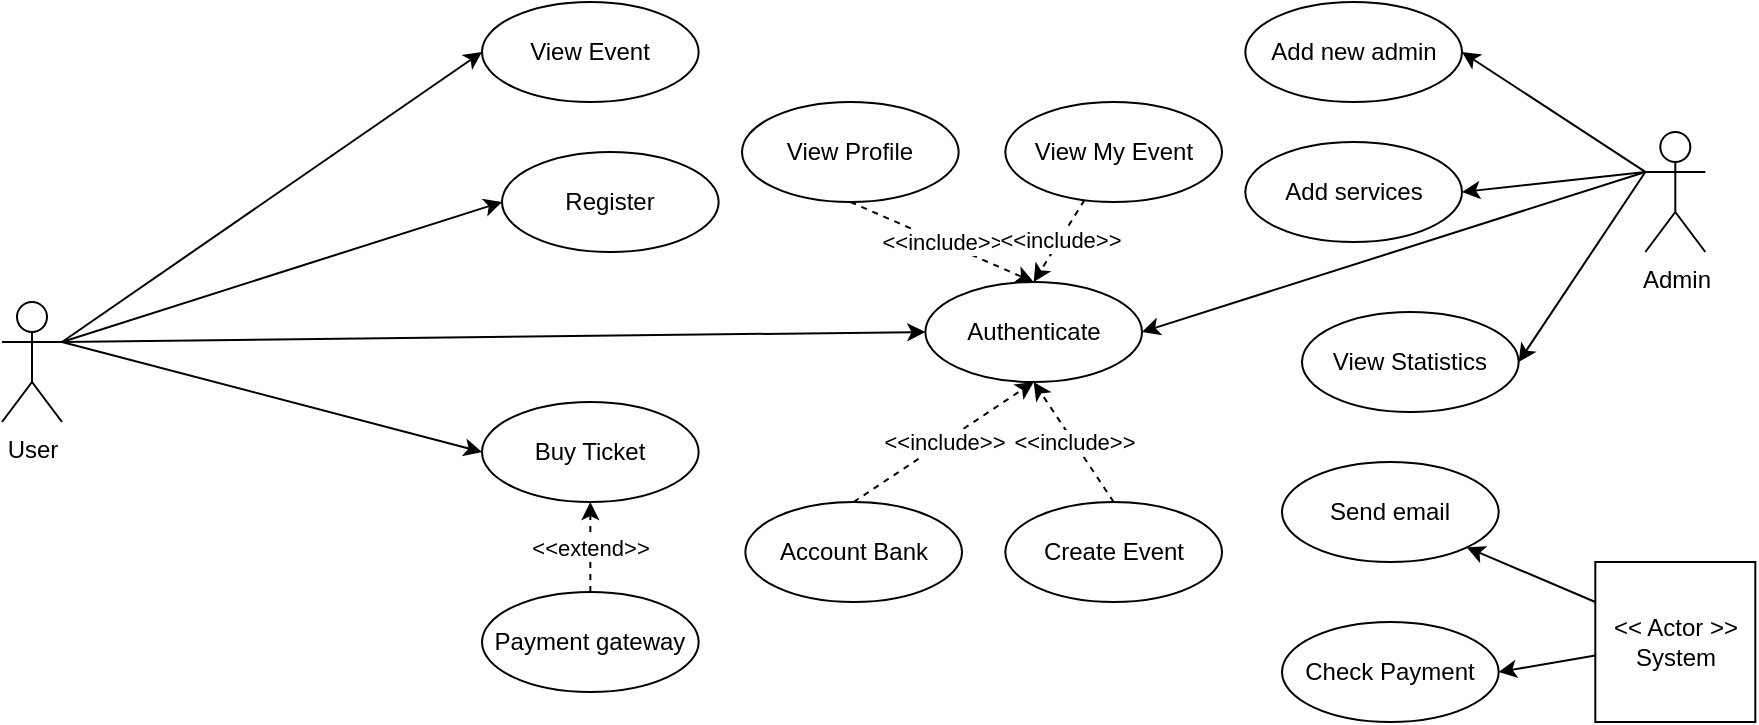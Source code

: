 <mxfile version="20.4.0" type="github">
  <diagram id="C9PHexbScycsoSmm_nkF" name="Page-1">
    <mxGraphModel dx="1038" dy="587" grid="1" gridSize="10" guides="1" tooltips="1" connect="1" arrows="1" fold="1" page="1" pageScale="1" pageWidth="850" pageHeight="1100" math="0" shadow="0">
      <root>
        <mxCell id="0" />
        <mxCell id="1" parent="0" />
        <mxCell id="6DrTKPntKGNxcgU90YKC-1" value="User" style="shape=umlActor;verticalLabelPosition=bottom;verticalAlign=top;html=1;outlineConnect=0;" parent="1" vertex="1">
          <mxGeometry x="70" y="240" width="30" height="60" as="geometry" />
        </mxCell>
        <mxCell id="6DrTKPntKGNxcgU90YKC-2" value="Admin" style="shape=umlActor;verticalLabelPosition=bottom;verticalAlign=top;html=1;outlineConnect=0;" parent="1" vertex="1">
          <mxGeometry x="891.66" y="155" width="30" height="60" as="geometry" />
        </mxCell>
        <mxCell id="2XuX14cPeexHmu0yOcSn-1" value="Authenticate" style="ellipse;whiteSpace=wrap;html=1;" vertex="1" parent="1">
          <mxGeometry x="531.68" y="230" width="108.33" height="50" as="geometry" />
        </mxCell>
        <mxCell id="2XuX14cPeexHmu0yOcSn-2" value="Register" style="ellipse;whiteSpace=wrap;html=1;" vertex="1" parent="1">
          <mxGeometry x="320" y="165" width="108.33" height="50" as="geometry" />
        </mxCell>
        <mxCell id="2XuX14cPeexHmu0yOcSn-3" value="View Event" style="ellipse;whiteSpace=wrap;html=1;" vertex="1" parent="1">
          <mxGeometry x="310" y="90" width="108.33" height="50" as="geometry" />
        </mxCell>
        <mxCell id="2XuX14cPeexHmu0yOcSn-4" value="Buy Ticket" style="ellipse;whiteSpace=wrap;html=1;" vertex="1" parent="1">
          <mxGeometry x="310" y="290" width="108.33" height="50" as="geometry" />
        </mxCell>
        <mxCell id="2XuX14cPeexHmu0yOcSn-5" value="Payment gateway" style="ellipse;whiteSpace=wrap;html=1;" vertex="1" parent="1">
          <mxGeometry x="310" y="385" width="108.34" height="50" as="geometry" />
        </mxCell>
        <mxCell id="2XuX14cPeexHmu0yOcSn-8" value="Add services" style="ellipse;whiteSpace=wrap;html=1;" vertex="1" parent="1">
          <mxGeometry x="691.66" y="160" width="108.34" height="50" as="geometry" />
        </mxCell>
        <mxCell id="2XuX14cPeexHmu0yOcSn-9" value="View Statistics" style="ellipse;whiteSpace=wrap;html=1;" vertex="1" parent="1">
          <mxGeometry x="720" y="245" width="108.34" height="50" as="geometry" />
        </mxCell>
        <mxCell id="2XuX14cPeexHmu0yOcSn-10" value="Add new admin" style="ellipse;whiteSpace=wrap;html=1;" vertex="1" parent="1">
          <mxGeometry x="691.66" y="90" width="108.34" height="50" as="geometry" />
        </mxCell>
        <mxCell id="2XuX14cPeexHmu0yOcSn-13" value="View Profile" style="ellipse;whiteSpace=wrap;html=1;" vertex="1" parent="1">
          <mxGeometry x="440" y="140" width="108.34" height="50" as="geometry" />
        </mxCell>
        <mxCell id="2XuX14cPeexHmu0yOcSn-14" value="" style="endArrow=classic;html=1;rounded=0;entryX=0;entryY=0.5;entryDx=0;entryDy=0;exitX=1;exitY=0.333;exitDx=0;exitDy=0;exitPerimeter=0;" edge="1" parent="1" source="6DrTKPntKGNxcgU90YKC-1" target="2XuX14cPeexHmu0yOcSn-1">
          <mxGeometry width="50" height="50" relative="1" as="geometry">
            <mxPoint x="350" y="250" as="sourcePoint" />
            <mxPoint x="400" y="200" as="targetPoint" />
          </mxGeometry>
        </mxCell>
        <mxCell id="2XuX14cPeexHmu0yOcSn-15" value="" style="endArrow=classic;html=1;rounded=0;entryX=0;entryY=0.5;entryDx=0;entryDy=0;exitX=1;exitY=0.333;exitDx=0;exitDy=0;exitPerimeter=0;" edge="1" parent="1" source="6DrTKPntKGNxcgU90YKC-1" target="2XuX14cPeexHmu0yOcSn-2">
          <mxGeometry width="50" height="50" relative="1" as="geometry">
            <mxPoint x="110" y="270" as="sourcePoint" />
            <mxPoint x="300" y="125" as="targetPoint" />
          </mxGeometry>
        </mxCell>
        <mxCell id="2XuX14cPeexHmu0yOcSn-16" value="" style="endArrow=classic;html=1;rounded=0;entryX=0;entryY=0.5;entryDx=0;entryDy=0;exitX=1;exitY=0.333;exitDx=0;exitDy=0;exitPerimeter=0;" edge="1" parent="1" source="6DrTKPntKGNxcgU90YKC-1" target="2XuX14cPeexHmu0yOcSn-3">
          <mxGeometry width="50" height="50" relative="1" as="geometry">
            <mxPoint x="110" y="270" as="sourcePoint" />
            <mxPoint x="300" y="205" as="targetPoint" />
          </mxGeometry>
        </mxCell>
        <mxCell id="2XuX14cPeexHmu0yOcSn-17" value="" style="endArrow=classic;html=1;rounded=0;entryX=0;entryY=0.5;entryDx=0;entryDy=0;exitX=1;exitY=0.333;exitDx=0;exitDy=0;exitPerimeter=0;" edge="1" parent="1" source="6DrTKPntKGNxcgU90YKC-1" target="2XuX14cPeexHmu0yOcSn-4">
          <mxGeometry width="50" height="50" relative="1" as="geometry">
            <mxPoint x="120" y="280" as="sourcePoint" />
            <mxPoint x="310" y="215" as="targetPoint" />
          </mxGeometry>
        </mxCell>
        <mxCell id="2XuX14cPeexHmu0yOcSn-19" value="" style="endArrow=classic;html=1;rounded=0;entryX=1;entryY=0.5;entryDx=0;entryDy=0;exitX=0;exitY=0.333;exitDx=0;exitDy=0;exitPerimeter=0;" edge="1" parent="1" source="6DrTKPntKGNxcgU90YKC-2" target="2XuX14cPeexHmu0yOcSn-10">
          <mxGeometry width="50" height="50" relative="1" as="geometry">
            <mxPoint x="591.66" y="160" as="sourcePoint" />
            <mxPoint x="641.66" y="110" as="targetPoint" />
          </mxGeometry>
        </mxCell>
        <mxCell id="2XuX14cPeexHmu0yOcSn-20" value="" style="endArrow=classic;html=1;rounded=0;entryX=1;entryY=0.5;entryDx=0;entryDy=0;exitX=0;exitY=0.333;exitDx=0;exitDy=0;exitPerimeter=0;" edge="1" parent="1" source="6DrTKPntKGNxcgU90YKC-2" target="2XuX14cPeexHmu0yOcSn-8">
          <mxGeometry width="50" height="50" relative="1" as="geometry">
            <mxPoint x="901.66" y="185" as="sourcePoint" />
            <mxPoint x="810.0" y="125" as="targetPoint" />
          </mxGeometry>
        </mxCell>
        <mxCell id="2XuX14cPeexHmu0yOcSn-21" value="" style="endArrow=classic;html=1;rounded=0;entryX=1;entryY=0.5;entryDx=0;entryDy=0;exitX=0;exitY=0.333;exitDx=0;exitDy=0;exitPerimeter=0;" edge="1" parent="1" source="6DrTKPntKGNxcgU90YKC-2" target="2XuX14cPeexHmu0yOcSn-9">
          <mxGeometry width="50" height="50" relative="1" as="geometry">
            <mxPoint x="901.66" y="185" as="sourcePoint" />
            <mxPoint x="810.0" y="195" as="targetPoint" />
          </mxGeometry>
        </mxCell>
        <mxCell id="2XuX14cPeexHmu0yOcSn-22" value="&amp;lt;&amp;lt;extend&amp;gt;&amp;gt;" style="endArrow=classic;html=1;rounded=0;entryX=0.5;entryY=1;entryDx=0;entryDy=0;exitX=0.5;exitY=0;exitDx=0;exitDy=0;dashed=1;" edge="1" parent="1" source="2XuX14cPeexHmu0yOcSn-5" target="2XuX14cPeexHmu0yOcSn-4">
          <mxGeometry width="50" height="50" relative="1" as="geometry">
            <mxPoint x="430" y="250" as="sourcePoint" />
            <mxPoint x="480" y="200" as="targetPoint" />
          </mxGeometry>
        </mxCell>
        <mxCell id="2XuX14cPeexHmu0yOcSn-23" value="Account Bank" style="ellipse;whiteSpace=wrap;html=1;" vertex="1" parent="1">
          <mxGeometry x="441.67" y="340" width="108.34" height="50" as="geometry" />
        </mxCell>
        <mxCell id="2XuX14cPeexHmu0yOcSn-24" value="" style="endArrow=classic;html=1;rounded=0;entryX=1;entryY=0.5;entryDx=0;entryDy=0;exitX=0;exitY=0.333;exitDx=0;exitDy=0;exitPerimeter=0;" edge="1" parent="1" source="6DrTKPntKGNxcgU90YKC-2" target="2XuX14cPeexHmu0yOcSn-1">
          <mxGeometry width="50" height="50" relative="1" as="geometry">
            <mxPoint x="901.66" y="185" as="sourcePoint" />
            <mxPoint x="680.0" y="255" as="targetPoint" />
          </mxGeometry>
        </mxCell>
        <mxCell id="2XuX14cPeexHmu0yOcSn-25" value="&amp;lt;&amp;lt;include&amp;gt;&amp;gt;" style="endArrow=classic;html=1;rounded=0;dashed=1;entryX=0.5;entryY=0;entryDx=0;entryDy=0;exitX=0.5;exitY=1;exitDx=0;exitDy=0;" edge="1" parent="1" source="2XuX14cPeexHmu0yOcSn-13" target="2XuX14cPeexHmu0yOcSn-1">
          <mxGeometry width="50" height="50" relative="1" as="geometry">
            <mxPoint x="531.67" y="250" as="sourcePoint" />
            <mxPoint x="581.67" y="200" as="targetPoint" />
          </mxGeometry>
        </mxCell>
        <mxCell id="2XuX14cPeexHmu0yOcSn-26" value="&amp;lt;&amp;lt;include&amp;gt;&amp;gt;" style="endArrow=classic;html=1;rounded=0;dashed=1;entryX=0.5;entryY=1;entryDx=0;entryDy=0;exitX=0.5;exitY=0;exitDx=0;exitDy=0;" edge="1" parent="1" source="2XuX14cPeexHmu0yOcSn-23" target="2XuX14cPeexHmu0yOcSn-1">
          <mxGeometry width="50" height="50" relative="1" as="geometry">
            <mxPoint x="531.67" y="250" as="sourcePoint" />
            <mxPoint x="581.67" y="200" as="targetPoint" />
          </mxGeometry>
        </mxCell>
        <mxCell id="2XuX14cPeexHmu0yOcSn-27" value="Create Event" style="ellipse;whiteSpace=wrap;html=1;" vertex="1" parent="1">
          <mxGeometry x="571.67" y="340" width="108.34" height="50" as="geometry" />
        </mxCell>
        <mxCell id="2XuX14cPeexHmu0yOcSn-28" value="&amp;lt;&amp;lt;include&amp;gt;&amp;gt;" style="endArrow=classic;html=1;rounded=0;dashed=1;entryX=0.5;entryY=1;entryDx=0;entryDy=0;exitX=0.5;exitY=0;exitDx=0;exitDy=0;" edge="1" parent="1" source="2XuX14cPeexHmu0yOcSn-27" target="2XuX14cPeexHmu0yOcSn-1">
          <mxGeometry width="50" height="50" relative="1" as="geometry">
            <mxPoint x="531.67" y="330" as="sourcePoint" />
            <mxPoint x="581.67" y="280" as="targetPoint" />
          </mxGeometry>
        </mxCell>
        <mxCell id="2XuX14cPeexHmu0yOcSn-30" value="&amp;lt;&amp;lt;include&amp;gt;&amp;gt;" style="orthogonalLoop=1;jettySize=auto;html=1;entryX=0.5;entryY=0;entryDx=0;entryDy=0;dashed=1;rounded=0;strokeColor=default;" edge="1" parent="1" source="2XuX14cPeexHmu0yOcSn-29" target="2XuX14cPeexHmu0yOcSn-1">
          <mxGeometry relative="1" as="geometry" />
        </mxCell>
        <mxCell id="2XuX14cPeexHmu0yOcSn-29" value="View My Event" style="ellipse;whiteSpace=wrap;html=1;" vertex="1" parent="1">
          <mxGeometry x="571.67" y="140" width="108.34" height="50" as="geometry" />
        </mxCell>
        <mxCell id="2XuX14cPeexHmu0yOcSn-33" style="edgeStyle=none;rounded=0;orthogonalLoop=1;jettySize=auto;html=1;exitX=0;exitY=0.25;exitDx=0;exitDy=0;entryX=1;entryY=1;entryDx=0;entryDy=0;strokeColor=default;" edge="1" parent="1" source="2XuX14cPeexHmu0yOcSn-31" target="2XuX14cPeexHmu0yOcSn-32">
          <mxGeometry relative="1" as="geometry" />
        </mxCell>
        <mxCell id="2XuX14cPeexHmu0yOcSn-35" style="edgeStyle=none;rounded=0;orthogonalLoop=1;jettySize=auto;html=1;entryX=1;entryY=0.5;entryDx=0;entryDy=0;strokeColor=default;" edge="1" parent="1" source="2XuX14cPeexHmu0yOcSn-31" target="2XuX14cPeexHmu0yOcSn-34">
          <mxGeometry relative="1" as="geometry" />
        </mxCell>
        <mxCell id="2XuX14cPeexHmu0yOcSn-31" value="&amp;lt;&amp;lt; Actor &amp;gt;&amp;gt;&lt;br&gt;System" style="whiteSpace=wrap;html=1;aspect=fixed;" vertex="1" parent="1">
          <mxGeometry x="866.66" y="370" width="80" height="80" as="geometry" />
        </mxCell>
        <mxCell id="2XuX14cPeexHmu0yOcSn-32" value="Send email" style="ellipse;whiteSpace=wrap;html=1;" vertex="1" parent="1">
          <mxGeometry x="710" y="320" width="108.34" height="50" as="geometry" />
        </mxCell>
        <mxCell id="2XuX14cPeexHmu0yOcSn-34" value="Check Payment" style="ellipse;whiteSpace=wrap;html=1;" vertex="1" parent="1">
          <mxGeometry x="710" y="400" width="108.34" height="50" as="geometry" />
        </mxCell>
      </root>
    </mxGraphModel>
  </diagram>
</mxfile>
